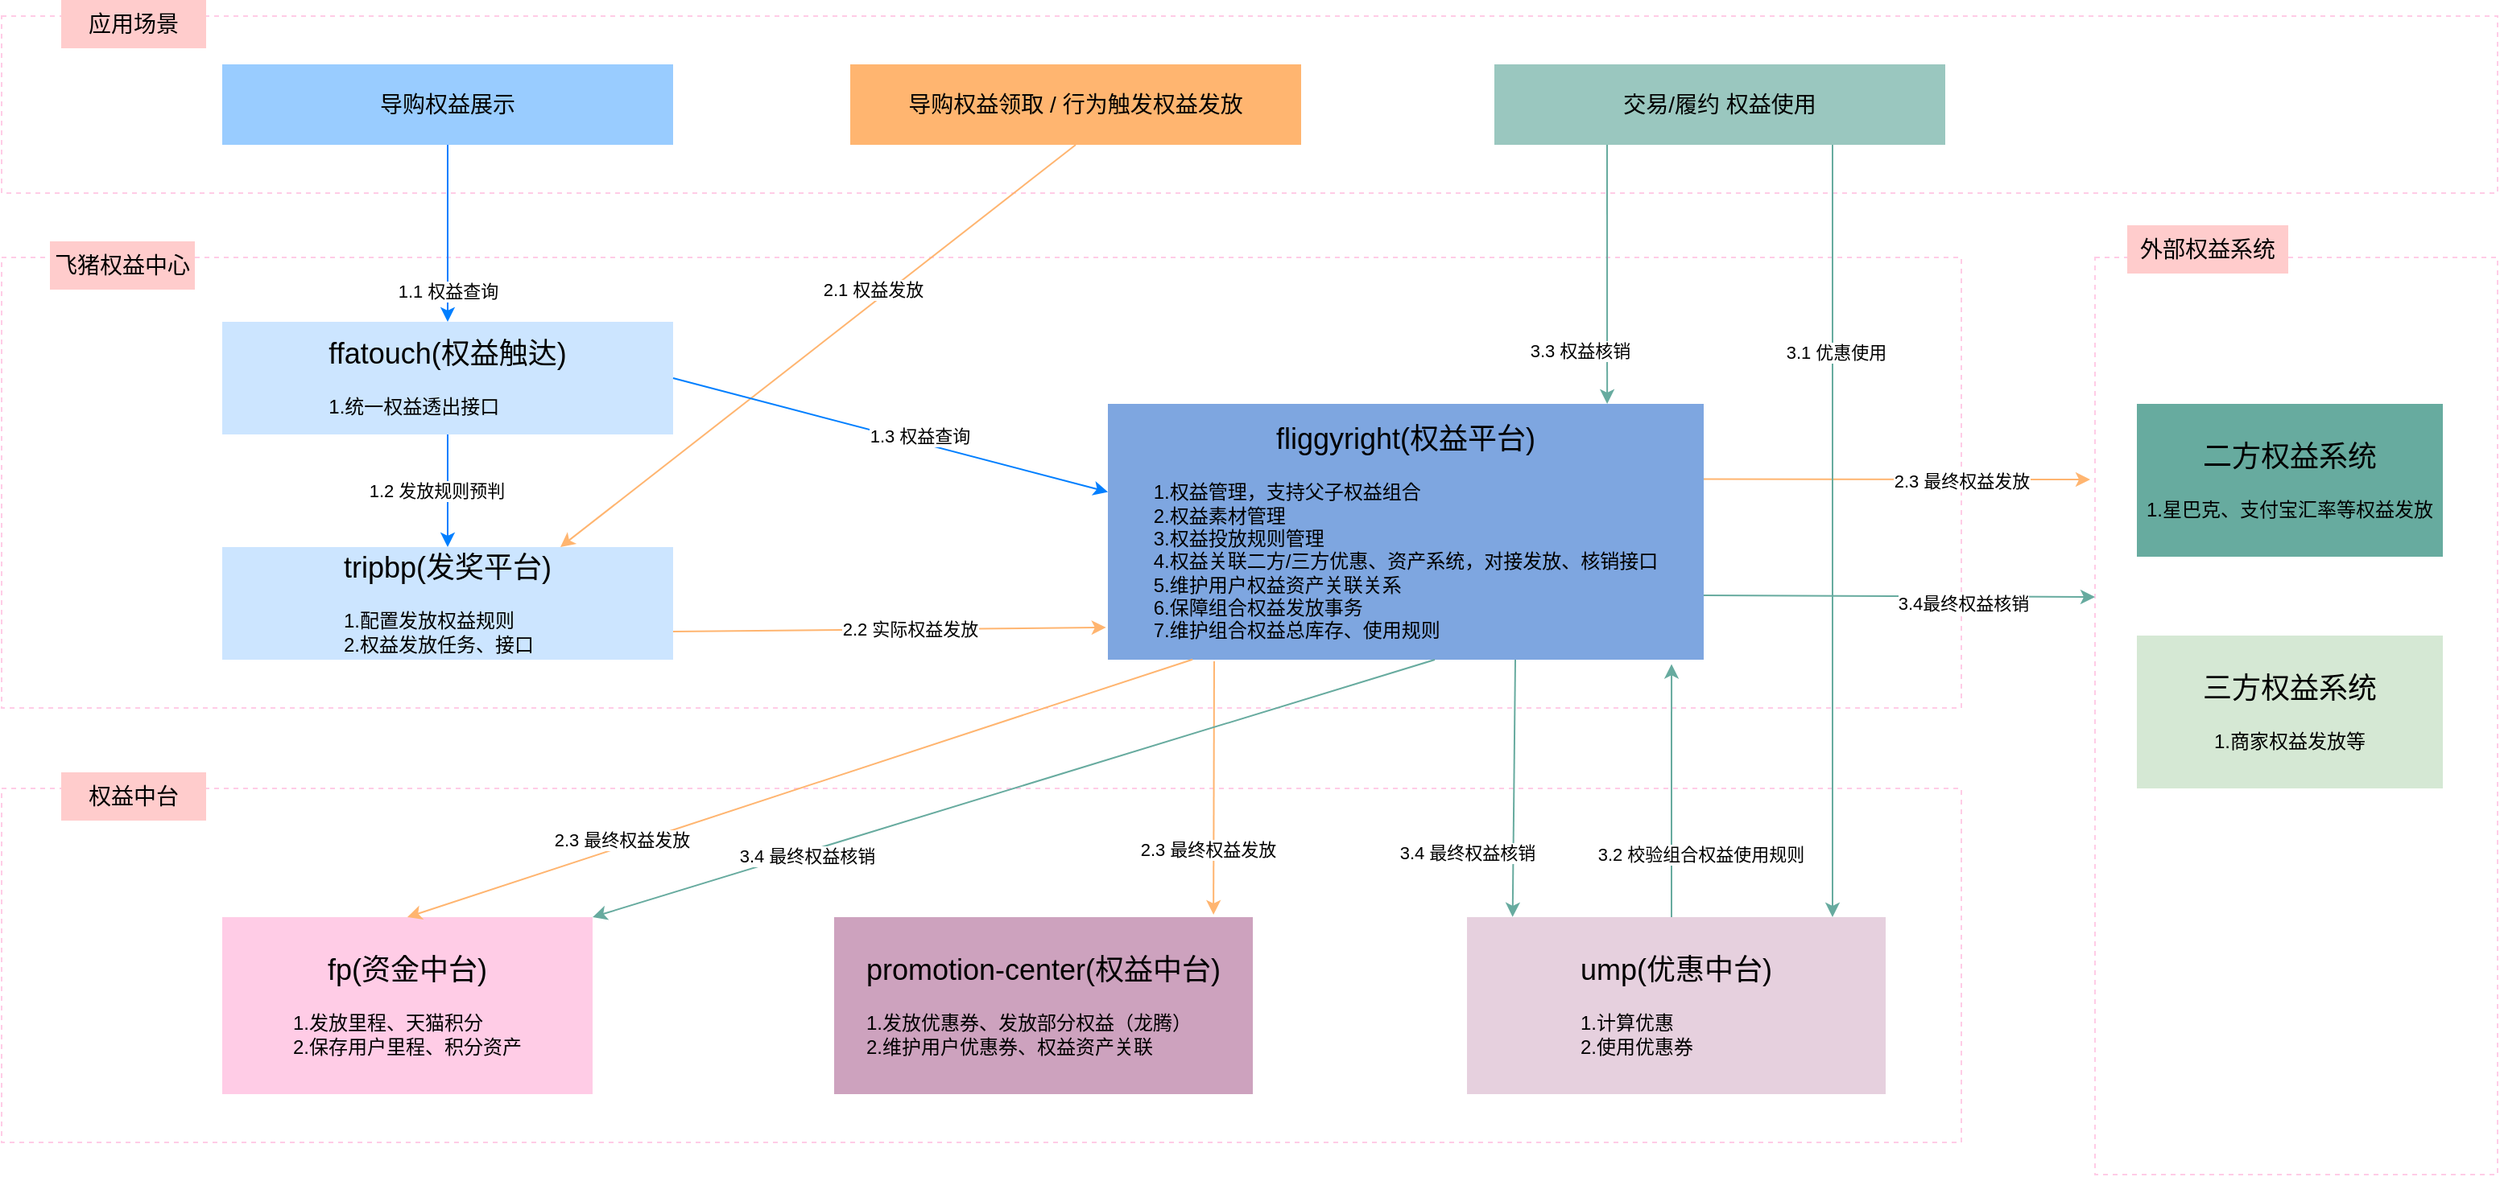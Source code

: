 <mxfile version="13.3.5" type="github">
  <diagram id="0zwMCrvhABQFQP54AS-D" name="第 1 页">
    <mxGraphModel dx="912" dy="1760" grid="1" gridSize="10" guides="1" tooltips="1" connect="1" arrows="1" fold="1" page="1" pageScale="1" pageWidth="827" pageHeight="1169" math="0" shadow="0">
      <root>
        <mxCell id="0" />
        <mxCell id="1" parent="0" />
        <mxCell id="IH7vMhBB5bouLMUmL0kH-1" value="" style="rounded=0;whiteSpace=wrap;html=1;dashed=1;strokeColor=#FFCCE6;" vertex="1" parent="1">
          <mxGeometry x="1360" y="-980" width="250" height="570" as="geometry" />
        </mxCell>
        <mxCell id="IH7vMhBB5bouLMUmL0kH-2" value="" style="rounded=0;whiteSpace=wrap;html=1;dashed=1;strokeColor=#FFCCE6;" vertex="1" parent="1">
          <mxGeometry x="60" y="-650" width="1217" height="220" as="geometry" />
        </mxCell>
        <mxCell id="IH7vMhBB5bouLMUmL0kH-3" value="" style="rounded=0;whiteSpace=wrap;html=1;dashed=1;strokeColor=#FFCCE6;" vertex="1" parent="1">
          <mxGeometry x="60" y="-980" width="1217" height="280" as="geometry" />
        </mxCell>
        <mxCell id="IH7vMhBB5bouLMUmL0kH-4" value="&lt;font style=&quot;font-size: 18px&quot;&gt;fliggyright(权益平台)&lt;br&gt;&lt;/font&gt;&lt;br&gt;&lt;div style=&quot;text-align: left&quot;&gt;&lt;span&gt;1.权益管理，支持父子权益组合&lt;/span&gt;&lt;/div&gt;&lt;div style=&quot;text-align: left&quot;&gt;&lt;span&gt;2.权益素材管理&lt;/span&gt;&lt;/div&gt;&lt;div style=&quot;text-align: left&quot;&gt;&lt;span&gt;3.权益投放规则管理&lt;/span&gt;&lt;/div&gt;&lt;div style=&quot;text-align: left&quot;&gt;&lt;span&gt;4.权益关联二方/三方优惠、资产系统，对接发放、核销接口&lt;/span&gt;&lt;/div&gt;&lt;div style=&quot;text-align: left&quot;&gt;&lt;span&gt;5.维护用户权益资产关联关系&lt;/span&gt;&lt;/div&gt;&lt;div style=&quot;text-align: left&quot;&gt;&lt;span&gt;6.保障组合权益发放事务&lt;/span&gt;&lt;/div&gt;&lt;div style=&quot;text-align: left&quot;&gt;7.维护组合权益总库存、使用规则&lt;/div&gt;" style="rounded=0;whiteSpace=wrap;html=1;fillColor=#7EA6E0;strokeColor=none;" vertex="1" parent="1">
          <mxGeometry x="747" y="-889" width="370" height="159" as="geometry" />
        </mxCell>
        <mxCell id="IH7vMhBB5bouLMUmL0kH-5" value="&lt;font style=&quot;font-size: 14px&quot;&gt;飞猪权益中心&lt;/font&gt;" style="rounded=0;whiteSpace=wrap;html=1;fillColor=#FFCCCC;strokeColor=none;" vertex="1" parent="1">
          <mxGeometry x="90" y="-990" width="90" height="30" as="geometry" />
        </mxCell>
        <mxCell id="IH7vMhBB5bouLMUmL0kH-6" value="&lt;font style=&quot;font-size: 18px&quot;&gt;tripbp(发奖平台)&lt;br&gt;&lt;/font&gt;&lt;br&gt;&lt;div style=&quot;text-align: left&quot;&gt;&lt;span&gt;1.配置发放权益规则&lt;/span&gt;&lt;/div&gt;&lt;div style=&quot;text-align: left&quot;&gt;&lt;span&gt;2.权益发放任务、接口&lt;/span&gt;&lt;/div&gt;" style="rounded=0;whiteSpace=wrap;html=1;fillColor=#CCE5FF;strokeColor=none;" vertex="1" parent="1">
          <mxGeometry x="197" y="-800" width="280" height="70" as="geometry" />
        </mxCell>
        <mxCell id="IH7vMhBB5bouLMUmL0kH-7" value="&lt;font style=&quot;font-size: 18px&quot;&gt;ump(优惠中台)&lt;br&gt;&lt;/font&gt;&lt;br&gt;&lt;div style=&quot;text-align: left&quot;&gt;&lt;span&gt;1.计算优惠&lt;/span&gt;&lt;/div&gt;&lt;div style=&quot;text-align: left&quot;&gt;&lt;span&gt;2.使用优惠券&lt;/span&gt;&lt;/div&gt;" style="rounded=0;whiteSpace=wrap;html=1;fillColor=#E6D0DE;strokeColor=none;" vertex="1" parent="1">
          <mxGeometry x="970" y="-570" width="260" height="110" as="geometry" />
        </mxCell>
        <mxCell id="IH7vMhBB5bouLMUmL0kH-8" value="&lt;font style=&quot;font-size: 18px&quot;&gt;promotion-center(权益中台)&lt;br&gt;&lt;/font&gt;&lt;br&gt;&lt;div style=&quot;text-align: left&quot;&gt;&lt;span&gt;1.发放优惠券、&lt;/span&gt;&lt;span&gt;发放部分权益（龙腾）&lt;/span&gt;&lt;/div&gt;&lt;div style=&quot;text-align: left&quot;&gt;&lt;span&gt;2.维护用户优惠券、权益资产关联&lt;/span&gt;&lt;/div&gt;" style="rounded=0;whiteSpace=wrap;html=1;fillColor=#CDA2BE;strokeColor=none;" vertex="1" parent="1">
          <mxGeometry x="577" y="-570" width="260" height="110" as="geometry" />
        </mxCell>
        <mxCell id="IH7vMhBB5bouLMUmL0kH-9" value="&lt;font style=&quot;font-size: 18px&quot;&gt;二方权益系统&lt;br&gt;&lt;/font&gt;&lt;br&gt;1.星巴克、支付宝汇率等权益发放" style="rounded=0;whiteSpace=wrap;html=1;fillColor=#67AB9F;strokeColor=none;" vertex="1" parent="1">
          <mxGeometry x="1386" y="-889" width="190" height="95" as="geometry" />
        </mxCell>
        <mxCell id="IH7vMhBB5bouLMUmL0kH-10" value="&lt;font style=&quot;font-size: 14px&quot;&gt;权益中台&lt;/font&gt;" style="rounded=0;whiteSpace=wrap;html=1;fillColor=#FFCCCC;strokeColor=none;" vertex="1" parent="1">
          <mxGeometry x="97" y="-660" width="90" height="30" as="geometry" />
        </mxCell>
        <mxCell id="IH7vMhBB5bouLMUmL0kH-11" value="&lt;font style=&quot;font-size: 14px&quot;&gt;外部权益系统&lt;/font&gt;" style="rounded=0;whiteSpace=wrap;html=1;fillColor=#FFCCCC;strokeColor=none;" vertex="1" parent="1">
          <mxGeometry x="1380" y="-1000" width="100" height="30" as="geometry" />
        </mxCell>
        <mxCell id="IH7vMhBB5bouLMUmL0kH-12" value="" style="rounded=0;whiteSpace=wrap;html=1;dashed=1;strokeColor=#FFCCE6;" vertex="1" parent="1">
          <mxGeometry x="60" y="-1130" width="1550" height="110" as="geometry" />
        </mxCell>
        <mxCell id="IH7vMhBB5bouLMUmL0kH-13" value="&lt;font style=&quot;font-size: 14px&quot;&gt;应用场景&lt;/font&gt;" style="rounded=0;whiteSpace=wrap;html=1;fillColor=#FFCCCC;strokeColor=none;" vertex="1" parent="1">
          <mxGeometry x="97" y="-1140" width="90" height="30" as="geometry" />
        </mxCell>
        <mxCell id="IH7vMhBB5bouLMUmL0kH-14" value="&lt;font style=&quot;font-size: 18px&quot;&gt;三方权益系统&lt;br&gt;&lt;/font&gt;&lt;br&gt;1.商家权益发放等" style="rounded=0;whiteSpace=wrap;html=1;fillColor=#D5E8D4;strokeColor=none;" vertex="1" parent="1">
          <mxGeometry x="1386" y="-745" width="190" height="95" as="geometry" />
        </mxCell>
        <mxCell id="IH7vMhBB5bouLMUmL0kH-15" value="&lt;font style=&quot;font-size: 18px&quot;&gt;fp(资金中台)&lt;br&gt;&lt;/font&gt;&lt;br&gt;&lt;div style=&quot;text-align: left&quot;&gt;&lt;span&gt;1.发放里程、天猫积分&lt;/span&gt;&lt;/div&gt;&lt;div style=&quot;text-align: left&quot;&gt;&lt;span&gt;2.保存用户里程、积分资产&lt;/span&gt;&lt;/div&gt;" style="rounded=0;whiteSpace=wrap;html=1;fillColor=#FFCCE6;strokeColor=none;" vertex="1" parent="1">
          <mxGeometry x="197" y="-570" width="230" height="110" as="geometry" />
        </mxCell>
        <mxCell id="IH7vMhBB5bouLMUmL0kH-16" value="&lt;font style=&quot;font-size: 14px&quot;&gt;导购权益展示&lt;/font&gt;" style="rounded=0;whiteSpace=wrap;html=1;fillColor=#99CCFF;strokeColor=none;" vertex="1" parent="1">
          <mxGeometry x="197" y="-1100" width="280" height="50" as="geometry" />
        </mxCell>
        <mxCell id="IH7vMhBB5bouLMUmL0kH-17" value="&lt;font style=&quot;font-size: 14px&quot;&gt;导购权益领取 / 行为触发权益发放&lt;/font&gt;" style="rounded=0;whiteSpace=wrap;html=1;fillColor=#FFB570;strokeColor=none;" vertex="1" parent="1">
          <mxGeometry x="587" y="-1100" width="280" height="50" as="geometry" />
        </mxCell>
        <mxCell id="IH7vMhBB5bouLMUmL0kH-18" value="&lt;font style=&quot;font-size: 14px&quot;&gt;交易/履约 权益使用&lt;/font&gt;" style="rounded=0;whiteSpace=wrap;html=1;fillColor=#9AC7BF;strokeColor=none;" vertex="1" parent="1">
          <mxGeometry x="987" y="-1100" width="280" height="50" as="geometry" />
        </mxCell>
        <mxCell id="IH7vMhBB5bouLMUmL0kH-19" value="" style="endArrow=classic;html=1;exitX=0.5;exitY=1;exitDx=0;exitDy=0;entryX=0.5;entryY=0;entryDx=0;entryDy=0;strokeColor=#007FFF;fillColor=#66B2FF;" edge="1" parent="1" source="IH7vMhBB5bouLMUmL0kH-16" target="IH7vMhBB5bouLMUmL0kH-46">
          <mxGeometry width="50" height="50" relative="1" as="geometry">
            <mxPoint x="857" y="-830" as="sourcePoint" />
            <mxPoint x="907" y="-880" as="targetPoint" />
          </mxGeometry>
        </mxCell>
        <mxCell id="IH7vMhBB5bouLMUmL0kH-20" value="1.1 权益查询" style="edgeLabel;html=1;align=center;verticalAlign=middle;resizable=0;points=[];" connectable="0" vertex="1" parent="IH7vMhBB5bouLMUmL0kH-19">
          <mxGeometry x="0.153" relative="1" as="geometry">
            <mxPoint y="27" as="offset" />
          </mxGeometry>
        </mxCell>
        <mxCell id="IH7vMhBB5bouLMUmL0kH-21" value="" style="endArrow=classic;html=1;strokeColor=#007FFF;fillColor=#66B2FF;exitX=0.5;exitY=1;exitDx=0;exitDy=0;" edge="1" parent="1" source="IH7vMhBB5bouLMUmL0kH-46" target="IH7vMhBB5bouLMUmL0kH-6">
          <mxGeometry width="50" height="50" relative="1" as="geometry">
            <mxPoint x="540" y="-849" as="sourcePoint" />
            <mxPoint x="517" y="-870" as="targetPoint" />
          </mxGeometry>
        </mxCell>
        <mxCell id="IH7vMhBB5bouLMUmL0kH-22" value="1.2 发放规则预判" style="edgeLabel;html=1;align=center;verticalAlign=middle;resizable=0;points=[];" connectable="0" vertex="1" parent="IH7vMhBB5bouLMUmL0kH-21">
          <mxGeometry x="0.126" y="4" relative="1" as="geometry">
            <mxPoint x="-10.99" y="-4.75" as="offset" />
          </mxGeometry>
        </mxCell>
        <mxCell id="IH7vMhBB5bouLMUmL0kH-23" value="" style="endArrow=classic;html=1;strokeColor=#FFB570;fillColor=#66B2FF;exitX=0.5;exitY=1;exitDx=0;exitDy=0;entryX=0.75;entryY=0;entryDx=0;entryDy=0;" edge="1" parent="1" source="IH7vMhBB5bouLMUmL0kH-17" target="IH7vMhBB5bouLMUmL0kH-6">
          <mxGeometry width="50" height="50" relative="1" as="geometry">
            <mxPoint x="867" y="-730" as="sourcePoint" />
            <mxPoint x="917" y="-780" as="targetPoint" />
          </mxGeometry>
        </mxCell>
        <mxCell id="IH7vMhBB5bouLMUmL0kH-24" value="2.1 权益发放" style="edgeLabel;html=1;align=center;verticalAlign=middle;resizable=0;points=[];" connectable="0" vertex="1" parent="IH7vMhBB5bouLMUmL0kH-23">
          <mxGeometry x="0.347" y="4" relative="1" as="geometry">
            <mxPoint x="86.46" y="-81.84" as="offset" />
          </mxGeometry>
        </mxCell>
        <mxCell id="IH7vMhBB5bouLMUmL0kH-25" value="" style="endArrow=classic;html=1;strokeColor=#FFB570;fillColor=#66B2FF;exitX=1;exitY=0.75;exitDx=0;exitDy=0;entryX=-0.003;entryY=0.874;entryDx=0;entryDy=0;entryPerimeter=0;" edge="1" parent="1" source="IH7vMhBB5bouLMUmL0kH-6" target="IH7vMhBB5bouLMUmL0kH-4">
          <mxGeometry width="50" height="50" relative="1" as="geometry">
            <mxPoint x="777" y="-776" as="sourcePoint" />
            <mxPoint x="750" y="-770" as="targetPoint" />
          </mxGeometry>
        </mxCell>
        <mxCell id="IH7vMhBB5bouLMUmL0kH-26" value="2.2 实际权益发放" style="edgeLabel;html=1;align=center;verticalAlign=middle;resizable=0;points=[];" connectable="0" vertex="1" parent="IH7vMhBB5bouLMUmL0kH-25">
          <mxGeometry x="0.347" y="4" relative="1" as="geometry">
            <mxPoint x="-34.07" y="3.75" as="offset" />
          </mxGeometry>
        </mxCell>
        <mxCell id="IH7vMhBB5bouLMUmL0kH-27" value="" style="endArrow=classic;html=1;strokeColor=#FFB570;fillColor=#66B2FF;entryX=0.906;entryY=-0.014;entryDx=0;entryDy=0;entryPerimeter=0;" edge="1" parent="1" target="IH7vMhBB5bouLMUmL0kH-8">
          <mxGeometry width="50" height="50" relative="1" as="geometry">
            <mxPoint x="813" y="-729" as="sourcePoint" />
            <mxPoint x="1197" y="-758" as="targetPoint" />
          </mxGeometry>
        </mxCell>
        <mxCell id="IH7vMhBB5bouLMUmL0kH-28" value="2.3 最终权益发放" style="edgeLabel;html=1;align=center;verticalAlign=middle;resizable=0;points=[];" connectable="0" vertex="1" parent="IH7vMhBB5bouLMUmL0kH-27">
          <mxGeometry x="0.347" y="4" relative="1" as="geometry">
            <mxPoint x="-7.65" y="10.51" as="offset" />
          </mxGeometry>
        </mxCell>
        <mxCell id="IH7vMhBB5bouLMUmL0kH-29" value="" style="endArrow=classic;html=1;strokeColor=#FFB570;fillColor=#66B2FF;entryX=0.5;entryY=0;entryDx=0;entryDy=0;exitX=0.142;exitY=0.999;exitDx=0;exitDy=0;exitPerimeter=0;" edge="1" parent="1" source="IH7vMhBB5bouLMUmL0kH-4" target="IH7vMhBB5bouLMUmL0kH-15">
          <mxGeometry width="50" height="50" relative="1" as="geometry">
            <mxPoint x="930" y="-760" as="sourcePoint" />
            <mxPoint x="717" y="-560" as="targetPoint" />
          </mxGeometry>
        </mxCell>
        <mxCell id="IH7vMhBB5bouLMUmL0kH-30" value="2.3 最终权益发放" style="edgeLabel;html=1;align=center;verticalAlign=middle;resizable=0;points=[];" connectable="0" vertex="1" parent="IH7vMhBB5bouLMUmL0kH-29">
          <mxGeometry x="0.347" y="4" relative="1" as="geometry">
            <mxPoint x="-27.76" as="offset" />
          </mxGeometry>
        </mxCell>
        <mxCell id="IH7vMhBB5bouLMUmL0kH-31" value="" style="endArrow=classic;html=1;strokeColor=#FFB570;fillColor=#66B2FF;" edge="1" parent="1">
          <mxGeometry width="50" height="50" relative="1" as="geometry">
            <mxPoint x="1117" y="-842.21" as="sourcePoint" />
            <mxPoint x="1357" y="-842" as="targetPoint" />
          </mxGeometry>
        </mxCell>
        <mxCell id="IH7vMhBB5bouLMUmL0kH-32" value="2.3 最终权益发放" style="edgeLabel;html=1;align=center;verticalAlign=middle;resizable=0;points=[];" connectable="0" vertex="1" parent="IH7vMhBB5bouLMUmL0kH-31">
          <mxGeometry x="0.347" y="4" relative="1" as="geometry">
            <mxPoint x="-2" y="4.57" as="offset" />
          </mxGeometry>
        </mxCell>
        <mxCell id="IH7vMhBB5bouLMUmL0kH-33" value="" style="endArrow=classic;html=1;strokeColor=#FFB570;fillColor=#66B2FF;exitX=0.5;exitY=1;exitDx=0;exitDy=0;entryX=0;entryY=1;entryDx=0;entryDy=0;" edge="1" parent="1" target="IH7vMhBB5bouLMUmL0kH-18">
          <mxGeometry width="50" height="50" relative="1" as="geometry">
            <mxPoint x="987" y="-1050" as="sourcePoint" />
            <mxPoint x="527" y="-929" as="targetPoint" />
          </mxGeometry>
        </mxCell>
        <mxCell id="IH7vMhBB5bouLMUmL0kH-34" value="" style="endArrow=classic;html=1;strokeColor=#67AB9F;fillColor=#66B2FF;exitX=0.75;exitY=1;exitDx=0;exitDy=0;" edge="1" parent="1" source="IH7vMhBB5bouLMUmL0kH-18">
          <mxGeometry width="50" height="50" relative="1" as="geometry">
            <mxPoint x="1160" y="-1000" as="sourcePoint" />
            <mxPoint x="1197" y="-570" as="targetPoint" />
          </mxGeometry>
        </mxCell>
        <mxCell id="IH7vMhBB5bouLMUmL0kH-35" value="3.1 优惠使用" style="edgeLabel;html=1;align=center;verticalAlign=middle;resizable=0;points=[];" connectable="0" vertex="1" parent="IH7vMhBB5bouLMUmL0kH-34">
          <mxGeometry x="-0.54" y="2" relative="1" as="geometry">
            <mxPoint y="18" as="offset" />
          </mxGeometry>
        </mxCell>
        <mxCell id="IH7vMhBB5bouLMUmL0kH-36" value="" style="endArrow=classic;html=1;strokeColor=#67AB9F;fillColor=#66B2FF;entryX=0.946;entryY=1.017;entryDx=0;entryDy=0;entryPerimeter=0;" edge="1" parent="1" target="IH7vMhBB5bouLMUmL0kH-4">
          <mxGeometry width="50" height="50" relative="1" as="geometry">
            <mxPoint x="1097" y="-570" as="sourcePoint" />
            <mxPoint x="1203.89" y="-560.11" as="targetPoint" />
          </mxGeometry>
        </mxCell>
        <mxCell id="IH7vMhBB5bouLMUmL0kH-37" value="3.2 校验组合权益使用规则" style="edgeLabel;html=1;align=center;verticalAlign=middle;resizable=0;points=[];" connectable="0" vertex="1" parent="IH7vMhBB5bouLMUmL0kH-36">
          <mxGeometry x="-0.54" y="2" relative="1" as="geometry">
            <mxPoint x="19.49" y="-3.68" as="offset" />
          </mxGeometry>
        </mxCell>
        <mxCell id="IH7vMhBB5bouLMUmL0kH-38" value="" style="endArrow=classic;html=1;strokeColor=#67AB9F;fillColor=#66B2FF;entryX=0.838;entryY=0;entryDx=0;entryDy=0;exitX=0.25;exitY=1;exitDx=0;exitDy=0;entryPerimeter=0;" edge="1" parent="1" source="IH7vMhBB5bouLMUmL0kH-18" target="IH7vMhBB5bouLMUmL0kH-4">
          <mxGeometry width="50" height="50" relative="1" as="geometry">
            <mxPoint x="1103.11" y="-1010.0" as="sourcePoint" />
            <mxPoint x="1100.0" y="-570.11" as="targetPoint" />
          </mxGeometry>
        </mxCell>
        <mxCell id="IH7vMhBB5bouLMUmL0kH-39" value="3.3 权益核销" style="edgeLabel;html=1;align=center;verticalAlign=middle;resizable=0;points=[];" connectable="0" vertex="1" parent="IH7vMhBB5bouLMUmL0kH-38">
          <mxGeometry x="-0.54" y="2" relative="1" as="geometry">
            <mxPoint x="-19.01" y="91" as="offset" />
          </mxGeometry>
        </mxCell>
        <mxCell id="IH7vMhBB5bouLMUmL0kH-40" value="" style="endArrow=classic;html=1;strokeColor=#67AB9F;fillColor=#66B2FF;entryX=0.109;entryY=-0.001;entryDx=0;entryDy=0;exitX=0.75;exitY=1;exitDx=0;exitDy=0;entryPerimeter=0;" edge="1" parent="1" target="IH7vMhBB5bouLMUmL0kH-7">
          <mxGeometry width="50" height="50" relative="1" as="geometry">
            <mxPoint x="1000.0" y="-730" as="sourcePoint" />
            <mxPoint x="921.39" y="-609" as="targetPoint" />
          </mxGeometry>
        </mxCell>
        <mxCell id="IH7vMhBB5bouLMUmL0kH-41" value="3.4 最终权益核销" style="edgeLabel;html=1;align=center;verticalAlign=middle;resizable=0;points=[];" connectable="0" vertex="1" parent="IH7vMhBB5bouLMUmL0kH-40">
          <mxGeometry x="-0.54" y="2" relative="1" as="geometry">
            <mxPoint x="-32" y="82.86" as="offset" />
          </mxGeometry>
        </mxCell>
        <mxCell id="IH7vMhBB5bouLMUmL0kH-42" value="" style="endArrow=classic;html=1;strokeColor=#67AB9F;fillColor=#66B2FF;exitX=0.75;exitY=1;exitDx=0;exitDy=0;" edge="1" parent="1">
          <mxGeometry width="50" height="50" relative="1" as="geometry">
            <mxPoint x="1117.0" y="-770" as="sourcePoint" />
            <mxPoint x="1360" y="-769" as="targetPoint" />
          </mxGeometry>
        </mxCell>
        <mxCell id="IH7vMhBB5bouLMUmL0kH-43" value="3.4最终权益核销" style="edgeLabel;html=1;align=center;verticalAlign=middle;resizable=0;points=[];" connectable="0" vertex="1" parent="IH7vMhBB5bouLMUmL0kH-42">
          <mxGeometry x="0.28" y="1" relative="1" as="geometry">
            <mxPoint x="5" y="5.36" as="offset" />
          </mxGeometry>
        </mxCell>
        <mxCell id="IH7vMhBB5bouLMUmL0kH-44" value="" style="endArrow=classic;html=1;strokeColor=#67AB9F;fillColor=#66B2FF;entryX=1;entryY=0;entryDx=0;entryDy=0;exitX=0.75;exitY=1;exitDx=0;exitDy=0;" edge="1" parent="1" target="IH7vMhBB5bouLMUmL0kH-15">
          <mxGeometry width="50" height="50" relative="1" as="geometry">
            <mxPoint x="950.0" y="-730" as="sourcePoint" />
            <mxPoint x="950" y="-570" as="targetPoint" />
          </mxGeometry>
        </mxCell>
        <mxCell id="IH7vMhBB5bouLMUmL0kH-45" value="3.4 最终权益核销" style="edgeLabel;html=1;align=center;verticalAlign=middle;resizable=0;points=[];" connectable="0" vertex="1" parent="IH7vMhBB5bouLMUmL0kH-44">
          <mxGeometry x="0.494" y="2" relative="1" as="geometry">
            <mxPoint as="offset" />
          </mxGeometry>
        </mxCell>
        <mxCell id="IH7vMhBB5bouLMUmL0kH-46" value="&lt;font style=&quot;font-size: 18px&quot;&gt;ffatouch(权益触达)&lt;br&gt;&lt;/font&gt;&lt;br&gt;&lt;div style=&quot;text-align: left&quot;&gt;1.统一权益透出接口&lt;/div&gt;" style="rounded=0;whiteSpace=wrap;html=1;fillColor=#CCE5FF;strokeColor=none;" vertex="1" parent="1">
          <mxGeometry x="197" y="-940" width="280" height="70" as="geometry" />
        </mxCell>
        <mxCell id="IH7vMhBB5bouLMUmL0kH-47" value="" style="endArrow=classic;html=1;strokeColor=#007FFF;fillColor=#66B2FF;entryX=0;entryY=0.25;entryDx=0;entryDy=0;exitX=1;exitY=0.5;exitDx=0;exitDy=0;" edge="1" parent="1" source="IH7vMhBB5bouLMUmL0kH-46">
          <mxGeometry width="50" height="50" relative="1" as="geometry">
            <mxPoint x="477" y="-930" as="sourcePoint" />
            <mxPoint x="747" y="-834.25" as="targetPoint" />
          </mxGeometry>
        </mxCell>
        <mxCell id="IH7vMhBB5bouLMUmL0kH-48" value="1.3 权益查询" style="edgeLabel;html=1;align=center;verticalAlign=middle;resizable=0;points=[];" connectable="0" vertex="1" parent="IH7vMhBB5bouLMUmL0kH-47">
          <mxGeometry x="0.126" y="4" relative="1" as="geometry">
            <mxPoint y="-0.04" as="offset" />
          </mxGeometry>
        </mxCell>
      </root>
    </mxGraphModel>
  </diagram>
</mxfile>
